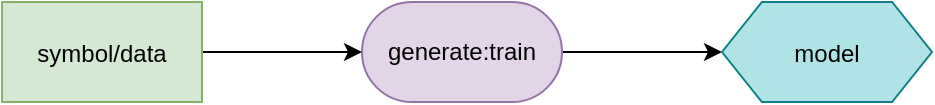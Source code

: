 <mxfile version="27.1.6">
  <diagram id="fjhbV3nrnY6ZYSdmAjTp" name="Page-1">
    <mxGraphModel dx="786" dy="471" grid="1" gridSize="10" guides="1" tooltips="1" connect="1" arrows="1" fold="1" page="1" pageScale="1" pageWidth="1654" pageHeight="1169" math="0" shadow="0">
      <root>
        <mxCell id="0" />
        <mxCell id="1" parent="0" />
        <mxCell id="-cP8rCK_acSLmQWxrZDS-88" style="edgeStyle=orthogonalEdgeStyle;rounded=0;orthogonalLoop=1;jettySize=auto;html=1;exitX=1;exitY=0.5;exitDx=0;exitDy=0;entryX=0;entryY=0.5;entryDx=0;entryDy=0;" parent="1" source="-cP8rCK_acSLmQWxrZDS-89" target="-cP8rCK_acSLmQWxrZDS-90" edge="1">
          <mxGeometry relative="1" as="geometry" />
        </mxCell>
        <mxCell id="-cP8rCK_acSLmQWxrZDS-89" value="generate:train" style="rounded=1;whiteSpace=wrap;html=1;arcSize=50;fillColor=#e1d5e7;strokeColor=#9673a6;" parent="1" name="generate:train" vertex="1" tooltip="⚠️ Node not part of any valid pattern.">
          <mxGeometry x="680" y="310" width="100" height="50" as="geometry" />
        </mxCell>
        <object label="model" tooltip="semantic&#xa;statistical&#xa;(case-based)&#xa;(dynamic)&#xa;(hybrid)&#xa;(ML)&#xa;(rule-based)&#xa;(static)" id="-cP8rCK_acSLmQWxrZDS-90">
          <mxCell style="shape=hexagon;perimeter=hexagonPerimeter2;fillColor=#b0e3e6;strokeColor=#0e8088;size=0.19;" parent="1" name="model" vertex="1" tooltip="⚠️ Node not part of any valid pattern.">
            <mxGeometry x="860" y="310" width="105" height="50" as="geometry" />
          </mxCell>
        </object>
        <mxCell id="QEl-q4XJynDyFSoa-7ZO-1" style="edgeStyle=orthogonalEdgeStyle;rounded=0;orthogonalLoop=1;jettySize=auto;html=1;exitX=1;exitY=0.5;exitDx=0;exitDy=0;entryX=0;entryY=0.5;entryDx=0;entryDy=0;" edge="1" parent="1" source="-cP8rCK_acSLmQWxrZDS-93" target="-cP8rCK_acSLmQWxrZDS-89">
          <mxGeometry relative="1" as="geometry" />
        </mxCell>
        <mxCell id="-cP8rCK_acSLmQWxrZDS-93" value="symbol/data" style="rectangle;fillColor=#d5e8d4;strokeColor=#82b366;" parent="1" name="symbol/data" vertex="1" tooltip="⚠️ Node not part of any valid pattern.">
          <mxGeometry x="500" y="310" width="100" height="50" as="geometry" />
        </mxCell>
      </root>
    </mxGraphModel>
  </diagram>
</mxfile>
